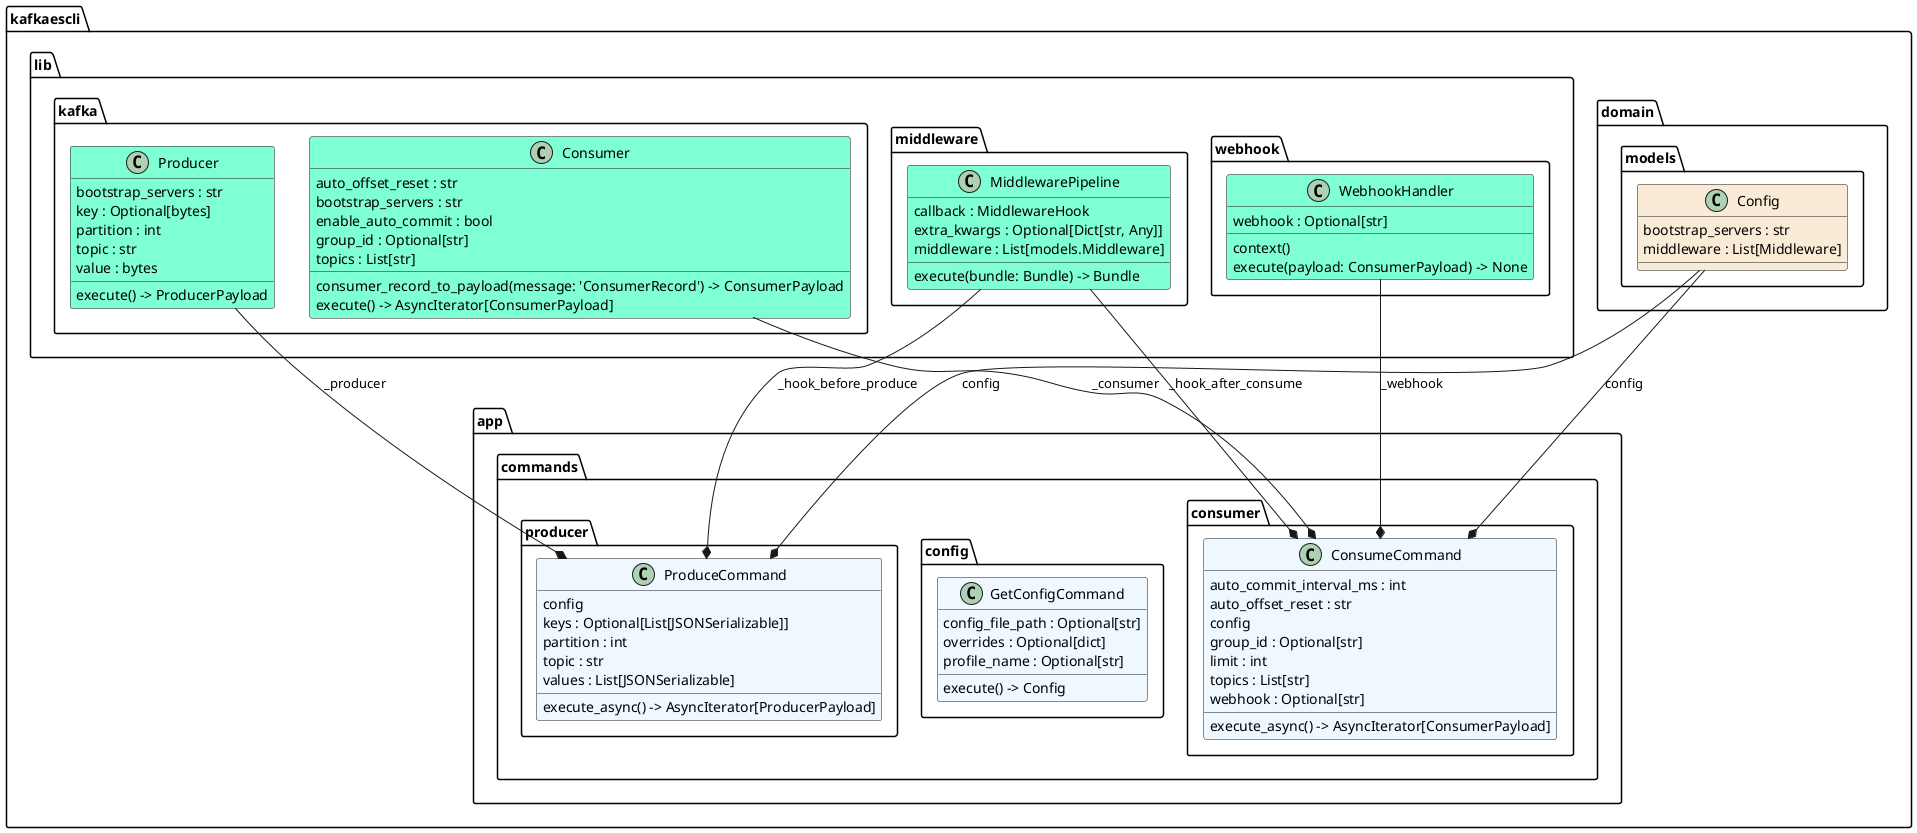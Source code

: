 @startuml classes_kafkaescli.app

class "Config" as kafkaescli.domain.models.Config #antiquewhite {
  bootstrap_servers : str
  middleware : List[Middleware]
}
class "ConsumeCommand" as kafkaescli.app.commands.consumer.ConsumeCommand #aliceblue {
  auto_commit_interval_ms : int
  auto_offset_reset : str
  config
  group_id : Optional[str]
  limit : int
  topics : List[str]
  webhook : Optional[str]
  execute_async() -> AsyncIterator[ConsumerPayload]
}
class "Consumer" as kafkaescli.lib.kafka.Consumer #aquamarine {
  auto_offset_reset : str
  bootstrap_servers : str
  enable_auto_commit : bool
  group_id : Optional[str]
  topics : List[str]
  consumer_record_to_payload(message: 'ConsumerRecord') -> ConsumerPayload
  execute() -> AsyncIterator[ConsumerPayload]
}
class "GetConfigCommand" as kafkaescli.app.commands.config.GetConfigCommand #aliceblue {
  config_file_path : Optional[str]
  overrides : Optional[dict]
  profile_name : Optional[str]
  execute() -> Config
}
class "MiddlewarePipeline" as kafkaescli.lib.middleware.MiddlewarePipeline #aquamarine {
  callback : MiddlewareHook
  extra_kwargs : Optional[Dict[str, Any]]
  middleware : List[models.Middleware]
  execute(bundle: Bundle) -> Bundle
}
class "ProduceCommand" as kafkaescli.app.commands.producer.ProduceCommand #aliceblue {
  config
  keys : Optional[List[JSONSerializable]]
  partition : int
  topic : str
  values : List[JSONSerializable]
  execute_async() -> AsyncIterator[ProducerPayload]
}
class "Producer" as kafkaescli.lib.kafka.Producer #aquamarine {
  bootstrap_servers : str
  key : Optional[bytes]
  partition : int
  topic : str
  value : bytes
  execute() -> ProducerPayload
}
class "WebhookHandler" as kafkaescli.lib.webhook.WebhookHandler #aquamarine {
  webhook : Optional[str]
  context()
  execute(payload: ConsumerPayload) -> None
}
kafkaescli.domain.models.Config --* kafkaescli.app.commands.consumer.ConsumeCommand : config
kafkaescli.domain.models.Config --* kafkaescli.app.commands.producer.ProduceCommand : config
kafkaescli.lib.kafka.Consumer --* kafkaescli.app.commands.consumer.ConsumeCommand : _consumer
kafkaescli.lib.kafka.Producer --* kafkaescli.app.commands.producer.ProduceCommand : _producer
kafkaescli.lib.middleware.MiddlewarePipeline --* kafkaescli.app.commands.consumer.ConsumeCommand : _hook_after_consume
kafkaescli.lib.middleware.MiddlewarePipeline --* kafkaescli.app.commands.producer.ProduceCommand : _hook_before_produce
kafkaescli.lib.webhook.WebhookHandler --* kafkaescli.app.commands.consumer.ConsumeCommand : _webhook
@enduml
